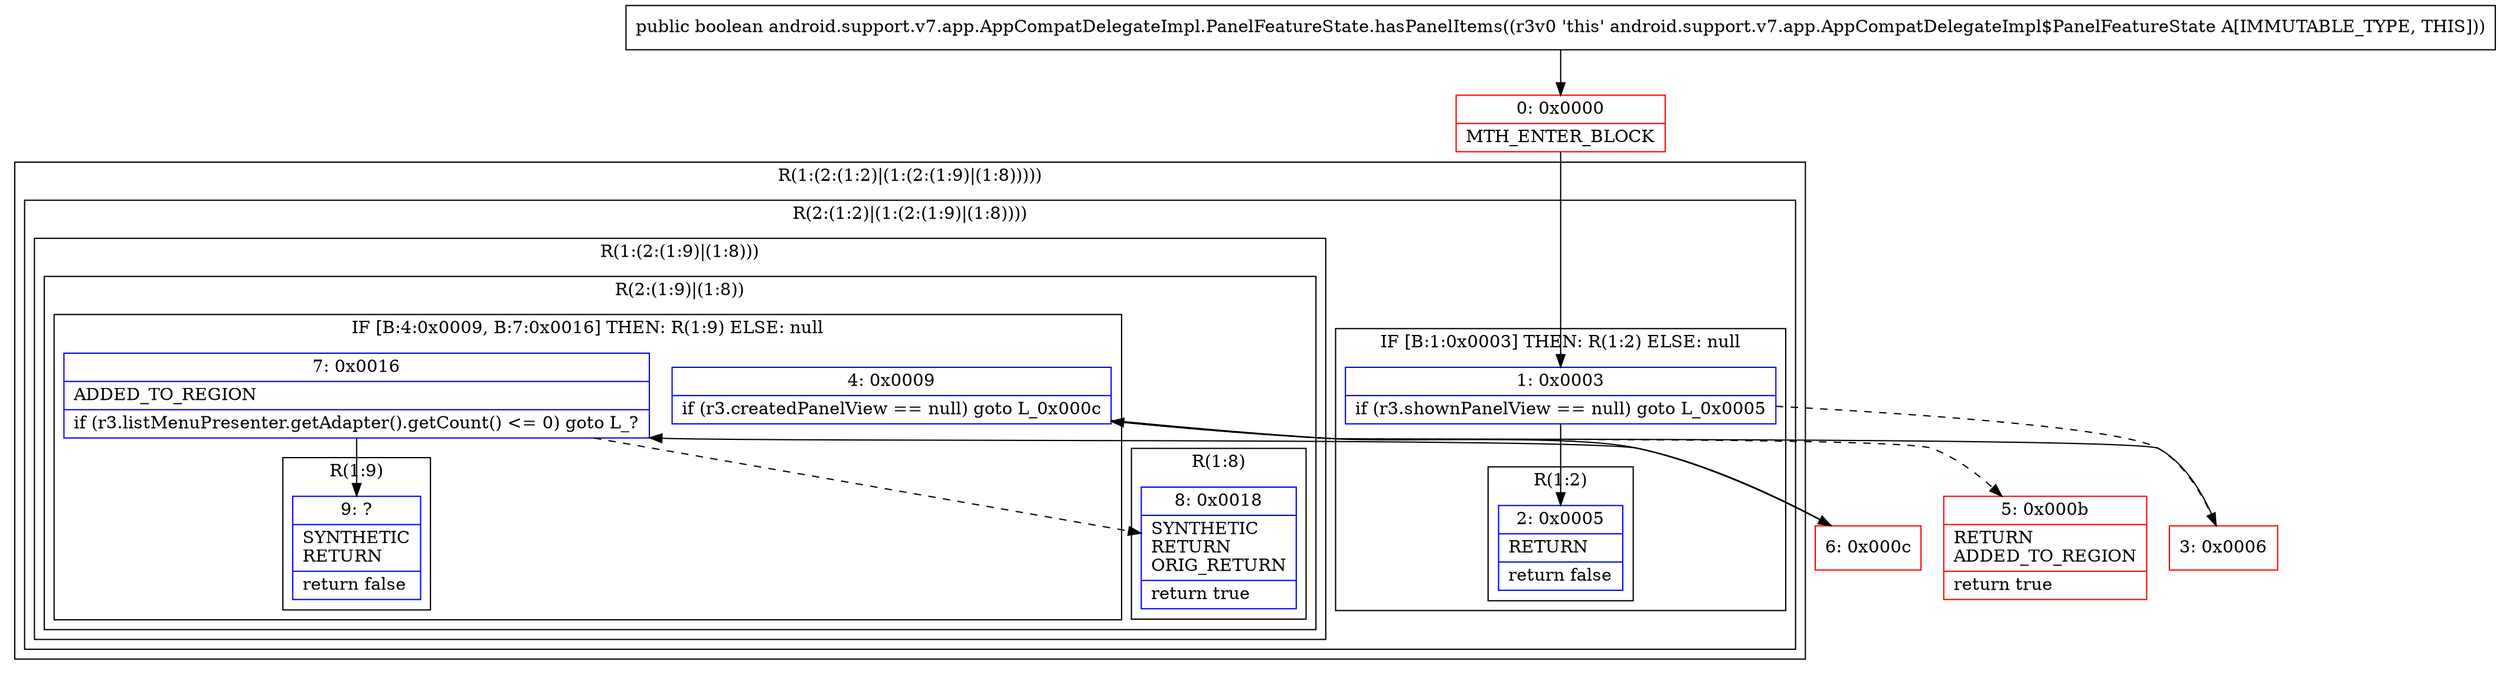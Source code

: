 digraph "CFG forandroid.support.v7.app.AppCompatDelegateImpl.PanelFeatureState.hasPanelItems()Z" {
subgraph cluster_Region_541845875 {
label = "R(1:(2:(1:2)|(1:(2:(1:9)|(1:8)))))";
node [shape=record,color=blue];
subgraph cluster_Region_1106030820 {
label = "R(2:(1:2)|(1:(2:(1:9)|(1:8))))";
node [shape=record,color=blue];
subgraph cluster_IfRegion_399063984 {
label = "IF [B:1:0x0003] THEN: R(1:2) ELSE: null";
node [shape=record,color=blue];
Node_1 [shape=record,label="{1\:\ 0x0003|if (r3.shownPanelView == null) goto L_0x0005\l}"];
subgraph cluster_Region_1735383437 {
label = "R(1:2)";
node [shape=record,color=blue];
Node_2 [shape=record,label="{2\:\ 0x0005|RETURN\l|return false\l}"];
}
}
subgraph cluster_Region_403743842 {
label = "R(1:(2:(1:9)|(1:8)))";
node [shape=record,color=blue];
subgraph cluster_Region_1021271060 {
label = "R(2:(1:9)|(1:8))";
node [shape=record,color=blue];
subgraph cluster_IfRegion_1653990532 {
label = "IF [B:4:0x0009, B:7:0x0016] THEN: R(1:9) ELSE: null";
node [shape=record,color=blue];
Node_4 [shape=record,label="{4\:\ 0x0009|if (r3.createdPanelView == null) goto L_0x000c\l}"];
Node_7 [shape=record,label="{7\:\ 0x0016|ADDED_TO_REGION\l|if (r3.listMenuPresenter.getAdapter().getCount() \<= 0) goto L_?\l}"];
subgraph cluster_Region_2066737898 {
label = "R(1:9)";
node [shape=record,color=blue];
Node_9 [shape=record,label="{9\:\ ?|SYNTHETIC\lRETURN\l|return false\l}"];
}
}
subgraph cluster_Region_1719759449 {
label = "R(1:8)";
node [shape=record,color=blue];
Node_8 [shape=record,label="{8\:\ 0x0018|SYNTHETIC\lRETURN\lORIG_RETURN\l|return true\l}"];
}
}
}
}
}
Node_0 [shape=record,color=red,label="{0\:\ 0x0000|MTH_ENTER_BLOCK\l}"];
Node_3 [shape=record,color=red,label="{3\:\ 0x0006}"];
Node_5 [shape=record,color=red,label="{5\:\ 0x000b|RETURN\lADDED_TO_REGION\l|return true\l}"];
Node_6 [shape=record,color=red,label="{6\:\ 0x000c}"];
MethodNode[shape=record,label="{public boolean android.support.v7.app.AppCompatDelegateImpl.PanelFeatureState.hasPanelItems((r3v0 'this' android.support.v7.app.AppCompatDelegateImpl$PanelFeatureState A[IMMUTABLE_TYPE, THIS])) }"];
MethodNode -> Node_0;
Node_1 -> Node_2;
Node_1 -> Node_3[style=dashed];
Node_4 -> Node_5[style=dashed];
Node_4 -> Node_6;
Node_7 -> Node_8[style=dashed];
Node_7 -> Node_9;
Node_0 -> Node_1;
Node_3 -> Node_4;
Node_6 -> Node_7;
}


